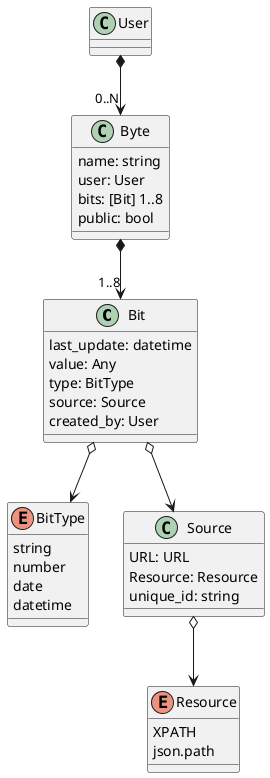 @startuml

class Bit {
    last_update: datetime
    value: Any
    type: BitType
    source: Source
    created_by: User
}

enum BitType {
    string
    number
    date
    datetime
}

Bit o--> BitType

class Source {
    URL: URL
    Resource: Resource
    unique_id: string
}

enum Resource {
    XPATH
    json.path
}
Source o--> Resource

Bit o--> Source

class Byte {
    name: string
    user: User
    bits: [Bit] 1..8
    public: bool
}

class User {}

User *--> "0..N" Byte
Byte *--> "1..8" Bit

@enduml
